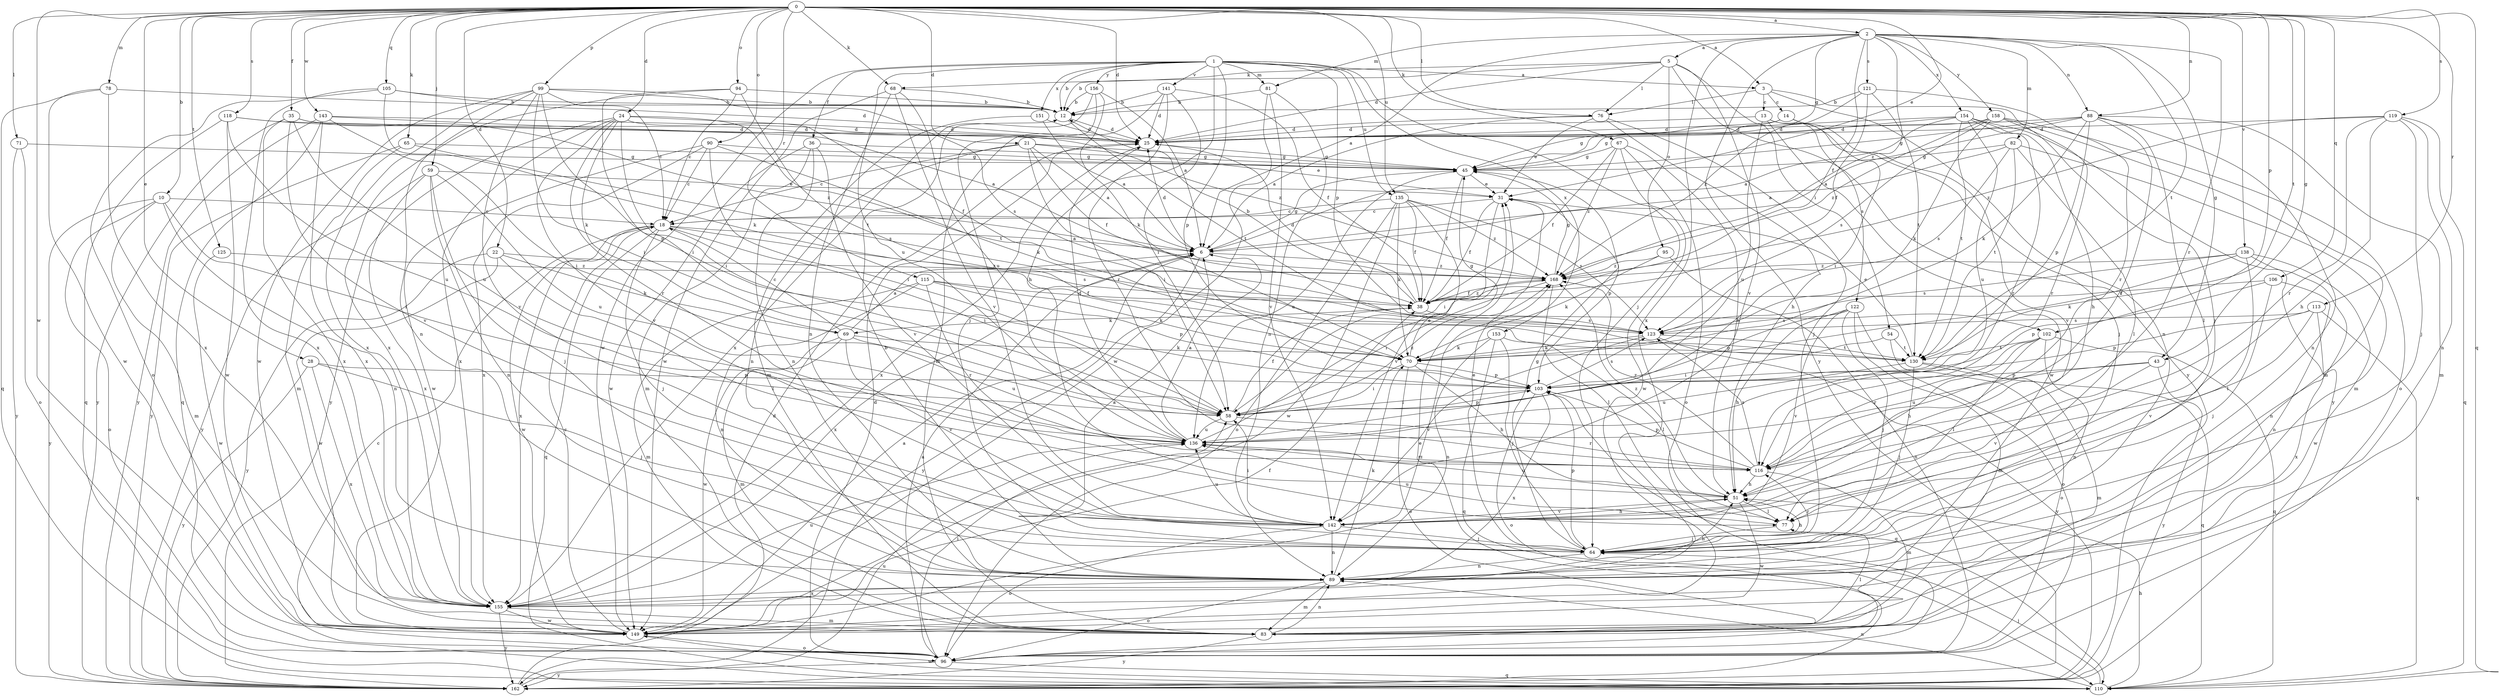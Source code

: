 strict digraph  {
0;
1;
2;
3;
5;
6;
10;
12;
13;
14;
18;
21;
22;
24;
25;
28;
31;
35;
36;
38;
43;
45;
51;
54;
58;
59;
64;
65;
67;
68;
69;
70;
71;
76;
77;
78;
81;
82;
83;
88;
89;
90;
94;
95;
96;
99;
102;
103;
105;
106;
110;
113;
115;
116;
118;
119;
121;
122;
123;
125;
130;
135;
136;
138;
141;
142;
143;
149;
151;
153;
154;
155;
156;
158;
162;
168;
0 -> 2  [label=a];
0 -> 3  [label=a];
0 -> 10  [label=b];
0 -> 21  [label=d];
0 -> 22  [label=d];
0 -> 24  [label=d];
0 -> 25  [label=d];
0 -> 28  [label=e];
0 -> 31  [label=e];
0 -> 35  [label=f];
0 -> 43  [label=g];
0 -> 59  [label=j];
0 -> 65  [label=k];
0 -> 67  [label=k];
0 -> 68  [label=k];
0 -> 71  [label=l];
0 -> 76  [label=l];
0 -> 78  [label=m];
0 -> 88  [label=n];
0 -> 90  [label=o];
0 -> 94  [label=o];
0 -> 99  [label=p];
0 -> 102  [label=p];
0 -> 105  [label=q];
0 -> 106  [label=q];
0 -> 110  [label=q];
0 -> 113  [label=r];
0 -> 115  [label=r];
0 -> 118  [label=s];
0 -> 119  [label=s];
0 -> 125  [label=t];
0 -> 130  [label=t];
0 -> 135  [label=u];
0 -> 138  [label=v];
0 -> 143  [label=w];
0 -> 149  [label=w];
1 -> 3  [label=a];
1 -> 12  [label=b];
1 -> 36  [label=f];
1 -> 51  [label=h];
1 -> 64  [label=j];
1 -> 81  [label=m];
1 -> 102  [label=p];
1 -> 103  [label=p];
1 -> 135  [label=u];
1 -> 136  [label=u];
1 -> 141  [label=v];
1 -> 149  [label=w];
1 -> 151  [label=x];
1 -> 153  [label=x];
1 -> 156  [label=y];
2 -> 5  [label=a];
2 -> 6  [label=a];
2 -> 38  [label=f];
2 -> 43  [label=g];
2 -> 45  [label=g];
2 -> 81  [label=m];
2 -> 82  [label=m];
2 -> 88  [label=n];
2 -> 116  [label=r];
2 -> 121  [label=s];
2 -> 130  [label=t];
2 -> 154  [label=x];
2 -> 155  [label=x];
2 -> 158  [label=y];
2 -> 162  [label=y];
2 -> 168  [label=z];
3 -> 13  [label=c];
3 -> 14  [label=c];
3 -> 64  [label=j];
3 -> 76  [label=l];
3 -> 89  [label=n];
5 -> 12  [label=b];
5 -> 25  [label=d];
5 -> 54  [label=i];
5 -> 68  [label=k];
5 -> 76  [label=l];
5 -> 95  [label=o];
5 -> 142  [label=v];
5 -> 162  [label=y];
6 -> 25  [label=d];
6 -> 45  [label=g];
6 -> 155  [label=x];
6 -> 162  [label=y];
6 -> 168  [label=z];
10 -> 18  [label=c];
10 -> 58  [label=i];
10 -> 83  [label=m];
10 -> 89  [label=n];
10 -> 96  [label=o];
10 -> 162  [label=y];
12 -> 25  [label=d];
12 -> 130  [label=t];
13 -> 25  [label=d];
13 -> 64  [label=j];
13 -> 122  [label=s];
13 -> 136  [label=u];
13 -> 149  [label=w];
14 -> 25  [label=d];
14 -> 45  [label=g];
14 -> 58  [label=i];
14 -> 142  [label=v];
18 -> 6  [label=a];
18 -> 58  [label=i];
18 -> 64  [label=j];
18 -> 110  [label=q];
18 -> 123  [label=s];
18 -> 149  [label=w];
18 -> 155  [label=x];
21 -> 6  [label=a];
21 -> 18  [label=c];
21 -> 31  [label=e];
21 -> 38  [label=f];
21 -> 45  [label=g];
21 -> 58  [label=i];
21 -> 89  [label=n];
22 -> 69  [label=k];
22 -> 77  [label=l];
22 -> 149  [label=w];
22 -> 162  [label=y];
22 -> 168  [label=z];
24 -> 25  [label=d];
24 -> 38  [label=f];
24 -> 58  [label=i];
24 -> 69  [label=k];
24 -> 116  [label=r];
24 -> 130  [label=t];
24 -> 142  [label=v];
24 -> 155  [label=x];
24 -> 162  [label=y];
25 -> 45  [label=g];
25 -> 155  [label=x];
28 -> 64  [label=j];
28 -> 103  [label=p];
28 -> 155  [label=x];
28 -> 162  [label=y];
31 -> 18  [label=c];
31 -> 38  [label=f];
31 -> 58  [label=i];
31 -> 103  [label=p];
35 -> 25  [label=d];
35 -> 136  [label=u];
35 -> 142  [label=v];
35 -> 155  [label=x];
35 -> 162  [label=y];
35 -> 168  [label=z];
36 -> 45  [label=g];
36 -> 83  [label=m];
36 -> 89  [label=n];
36 -> 142  [label=v];
36 -> 149  [label=w];
38 -> 12  [label=b];
38 -> 25  [label=d];
38 -> 69  [label=k];
38 -> 123  [label=s];
38 -> 168  [label=z];
43 -> 103  [label=p];
43 -> 136  [label=u];
43 -> 142  [label=v];
43 -> 162  [label=y];
45 -> 31  [label=e];
45 -> 38  [label=f];
45 -> 136  [label=u];
51 -> 77  [label=l];
51 -> 136  [label=u];
51 -> 142  [label=v];
51 -> 149  [label=w];
51 -> 168  [label=z];
54 -> 58  [label=i];
54 -> 96  [label=o];
54 -> 130  [label=t];
58 -> 38  [label=f];
58 -> 103  [label=p];
58 -> 116  [label=r];
58 -> 136  [label=u];
58 -> 168  [label=z];
59 -> 31  [label=e];
59 -> 64  [label=j];
59 -> 89  [label=n];
59 -> 136  [label=u];
59 -> 155  [label=x];
59 -> 162  [label=y];
64 -> 6  [label=a];
64 -> 31  [label=e];
64 -> 45  [label=g];
64 -> 51  [label=h];
64 -> 89  [label=n];
64 -> 103  [label=p];
64 -> 116  [label=r];
65 -> 45  [label=g];
65 -> 83  [label=m];
65 -> 123  [label=s];
65 -> 162  [label=y];
67 -> 38  [label=f];
67 -> 45  [label=g];
67 -> 51  [label=h];
67 -> 96  [label=o];
67 -> 149  [label=w];
67 -> 168  [label=z];
68 -> 12  [label=b];
68 -> 89  [label=n];
68 -> 136  [label=u];
68 -> 142  [label=v];
68 -> 149  [label=w];
69 -> 6  [label=a];
69 -> 18  [label=c];
69 -> 70  [label=k];
69 -> 83  [label=m];
69 -> 136  [label=u];
69 -> 142  [label=v];
69 -> 149  [label=w];
70 -> 45  [label=g];
70 -> 51  [label=h];
70 -> 58  [label=i];
70 -> 96  [label=o];
70 -> 103  [label=p];
71 -> 45  [label=g];
71 -> 96  [label=o];
71 -> 162  [label=y];
76 -> 6  [label=a];
76 -> 25  [label=d];
76 -> 31  [label=e];
76 -> 51  [label=h];
76 -> 64  [label=j];
77 -> 64  [label=j];
77 -> 136  [label=u];
78 -> 12  [label=b];
78 -> 110  [label=q];
78 -> 149  [label=w];
78 -> 155  [label=x];
81 -> 12  [label=b];
81 -> 89  [label=n];
81 -> 142  [label=v];
81 -> 149  [label=w];
82 -> 6  [label=a];
82 -> 45  [label=g];
82 -> 77  [label=l];
82 -> 83  [label=m];
82 -> 123  [label=s];
82 -> 130  [label=t];
83 -> 77  [label=l];
83 -> 89  [label=n];
83 -> 162  [label=y];
88 -> 6  [label=a];
88 -> 25  [label=d];
88 -> 45  [label=g];
88 -> 70  [label=k];
88 -> 77  [label=l];
88 -> 83  [label=m];
88 -> 89  [label=n];
88 -> 103  [label=p];
88 -> 116  [label=r];
89 -> 12  [label=b];
89 -> 51  [label=h];
89 -> 70  [label=k];
89 -> 83  [label=m];
89 -> 96  [label=o];
89 -> 155  [label=x];
90 -> 18  [label=c];
90 -> 45  [label=g];
90 -> 58  [label=i];
90 -> 70  [label=k];
90 -> 149  [label=w];
90 -> 155  [label=x];
94 -> 12  [label=b];
94 -> 18  [label=c];
94 -> 58  [label=i];
94 -> 130  [label=t];
94 -> 155  [label=x];
95 -> 70  [label=k];
95 -> 96  [label=o];
95 -> 168  [label=z];
96 -> 6  [label=a];
96 -> 18  [label=c];
96 -> 25  [label=d];
96 -> 58  [label=i];
96 -> 110  [label=q];
96 -> 162  [label=y];
99 -> 12  [label=b];
99 -> 18  [label=c];
99 -> 58  [label=i];
99 -> 89  [label=n];
99 -> 103  [label=p];
99 -> 123  [label=s];
99 -> 142  [label=v];
99 -> 149  [label=w];
99 -> 155  [label=x];
102 -> 51  [label=h];
102 -> 77  [label=l];
102 -> 89  [label=n];
102 -> 110  [label=q];
102 -> 116  [label=r];
102 -> 130  [label=t];
103 -> 58  [label=i];
103 -> 96  [label=o];
103 -> 110  [label=q];
103 -> 123  [label=s];
103 -> 155  [label=x];
105 -> 12  [label=b];
105 -> 25  [label=d];
105 -> 70  [label=k];
105 -> 96  [label=o];
105 -> 155  [label=x];
106 -> 38  [label=f];
106 -> 64  [label=j];
106 -> 89  [label=n];
106 -> 103  [label=p];
110 -> 51  [label=h];
110 -> 64  [label=j];
110 -> 89  [label=n];
110 -> 149  [label=w];
113 -> 103  [label=p];
113 -> 110  [label=q];
113 -> 123  [label=s];
113 -> 142  [label=v];
113 -> 155  [label=x];
115 -> 38  [label=f];
115 -> 70  [label=k];
115 -> 83  [label=m];
115 -> 89  [label=n];
115 -> 103  [label=p];
115 -> 116  [label=r];
116 -> 51  [label=h];
116 -> 83  [label=m];
116 -> 103  [label=p];
116 -> 123  [label=s];
116 -> 168  [label=z];
118 -> 6  [label=a];
118 -> 25  [label=d];
118 -> 110  [label=q];
118 -> 136  [label=u];
118 -> 149  [label=w];
119 -> 25  [label=d];
119 -> 51  [label=h];
119 -> 64  [label=j];
119 -> 89  [label=n];
119 -> 110  [label=q];
119 -> 116  [label=r];
119 -> 168  [label=z];
121 -> 12  [label=b];
121 -> 38  [label=f];
121 -> 116  [label=r];
121 -> 130  [label=t];
121 -> 168  [label=z];
122 -> 51  [label=h];
122 -> 64  [label=j];
122 -> 83  [label=m];
122 -> 96  [label=o];
122 -> 103  [label=p];
122 -> 123  [label=s];
122 -> 142  [label=v];
123 -> 70  [label=k];
123 -> 130  [label=t];
123 -> 142  [label=v];
123 -> 162  [label=y];
125 -> 149  [label=w];
125 -> 168  [label=z];
130 -> 31  [label=e];
130 -> 64  [label=j];
130 -> 83  [label=m];
130 -> 110  [label=q];
130 -> 136  [label=u];
135 -> 18  [label=c];
135 -> 38  [label=f];
135 -> 70  [label=k];
135 -> 96  [label=o];
135 -> 123  [label=s];
135 -> 142  [label=v];
135 -> 149  [label=w];
135 -> 168  [label=z];
136 -> 6  [label=a];
136 -> 25  [label=d];
136 -> 31  [label=e];
136 -> 116  [label=r];
138 -> 70  [label=k];
138 -> 77  [label=l];
138 -> 89  [label=n];
138 -> 123  [label=s];
138 -> 149  [label=w];
138 -> 168  [label=z];
141 -> 12  [label=b];
141 -> 25  [label=d];
141 -> 38  [label=f];
141 -> 58  [label=i];
141 -> 83  [label=m];
141 -> 116  [label=r];
142 -> 51  [label=h];
142 -> 58  [label=i];
142 -> 64  [label=j];
142 -> 89  [label=n];
142 -> 96  [label=o];
142 -> 136  [label=u];
143 -> 25  [label=d];
143 -> 58  [label=i];
143 -> 110  [label=q];
143 -> 155  [label=x];
143 -> 162  [label=y];
143 -> 168  [label=z];
149 -> 6  [label=a];
149 -> 18  [label=c];
149 -> 38  [label=f];
149 -> 96  [label=o];
149 -> 168  [label=z];
151 -> 6  [label=a];
151 -> 25  [label=d];
151 -> 83  [label=m];
153 -> 64  [label=j];
153 -> 70  [label=k];
153 -> 77  [label=l];
153 -> 89  [label=n];
153 -> 110  [label=q];
154 -> 6  [label=a];
154 -> 25  [label=d];
154 -> 45  [label=g];
154 -> 51  [label=h];
154 -> 116  [label=r];
154 -> 130  [label=t];
154 -> 136  [label=u];
154 -> 162  [label=y];
155 -> 83  [label=m];
155 -> 136  [label=u];
155 -> 149  [label=w];
155 -> 162  [label=y];
156 -> 6  [label=a];
156 -> 12  [label=b];
156 -> 64  [label=j];
156 -> 70  [label=k];
156 -> 155  [label=x];
158 -> 25  [label=d];
158 -> 70  [label=k];
158 -> 83  [label=m];
158 -> 96  [label=o];
158 -> 116  [label=r];
158 -> 123  [label=s];
158 -> 168  [label=z];
162 -> 25  [label=d];
162 -> 31  [label=e];
162 -> 136  [label=u];
168 -> 38  [label=f];
168 -> 45  [label=g];
168 -> 58  [label=i];
168 -> 77  [label=l];
}
